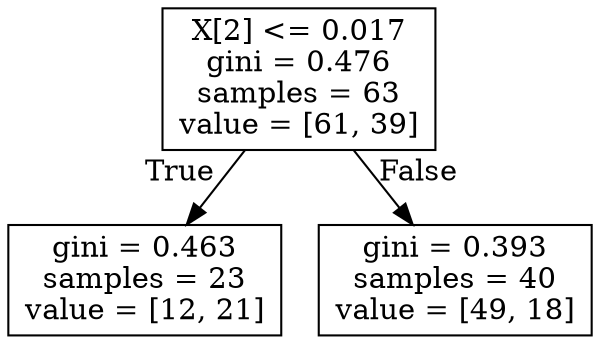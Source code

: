 digraph Tree {
node [shape=box] ;
0 [label="X[2] <= 0.017\ngini = 0.476\nsamples = 63\nvalue = [61, 39]"] ;
1 [label="gini = 0.463\nsamples = 23\nvalue = [12, 21]"] ;
0 -> 1 [labeldistance=2.5, labelangle=45, headlabel="True"] ;
2 [label="gini = 0.393\nsamples = 40\nvalue = [49, 18]"] ;
0 -> 2 [labeldistance=2.5, labelangle=-45, headlabel="False"] ;
}